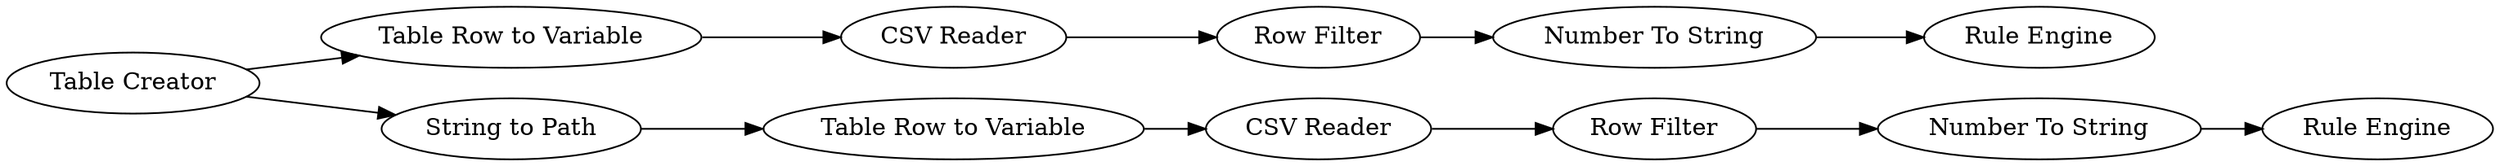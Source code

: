 digraph {
	1 [label="CSV Reader"]
	2 [label="Row Filter"]
	4 [label="Number To String"]
	5 [label="Rule Engine"]
	6 [label="Table Creator"]
	7 [label="Table Row to Variable"]
	8 [label="Table Row to Variable"]
	9 [label="CSV Reader"]
	10 [label="String to Path"]
	11 [label="Row Filter"]
	12 [label="Number To String"]
	13 [label="Rule Engine"]
	1 -> 2
	2 -> 4
	4 -> 5
	6 -> 7
	6 -> 10
	7 -> 1
	8 -> 9
	9 -> 11
	10 -> 8
	11 -> 12
	12 -> 13
	rankdir=LR
}
